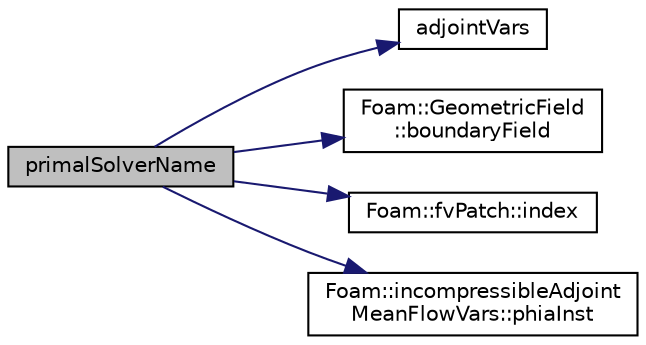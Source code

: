 digraph "primalSolverName"
{
  bgcolor="transparent";
  edge [fontname="Helvetica",fontsize="10",labelfontname="Helvetica",labelfontsize="10"];
  node [fontname="Helvetica",fontsize="10",shape=record];
  rankdir="LR";
  Node1 [label="primalSolverName",height=0.2,width=0.4,color="black", fillcolor="grey75", style="filled" fontcolor="black"];
  Node1 -> Node2 [color="midnightblue",fontsize="10",style="solid",fontname="Helvetica"];
  Node2 [label="adjointVars",height=0.2,width=0.4,color="black",URL="$classFoam_1_1boundaryAdjointContributionIncompressible.html#a4f90ba979764973ec3811d85895c5e42"];
  Node1 -> Node3 [color="midnightblue",fontsize="10",style="solid",fontname="Helvetica"];
  Node3 [label="Foam::GeometricField\l::boundaryField",height=0.2,width=0.4,color="black",URL="$classFoam_1_1GeometricField.html#a6987ef31fb532d0fc43c84eca14fe558",tooltip="Return const-reference to the boundary field. "];
  Node1 -> Node4 [color="midnightblue",fontsize="10",style="solid",fontname="Helvetica"];
  Node4 [label="Foam::fvPatch::index",height=0.2,width=0.4,color="black",URL="$classFoam_1_1fvPatch.html#a7d1e8acadb27bd2b4e61457d47b71b6f",tooltip="Return the index of this patch in the fvBoundaryMesh. "];
  Node1 -> Node5 [color="midnightblue",fontsize="10",style="solid",fontname="Helvetica"];
  Node5 [label="Foam::incompressibleAdjoint\lMeanFlowVars::phiaInst",height=0.2,width=0.4,color="black",URL="$classFoam_1_1incompressibleAdjointMeanFlowVars.html#aca863e8012bc07563b1b347ad0a5ff3c",tooltip="Return const reference to volume flux. "];
}
